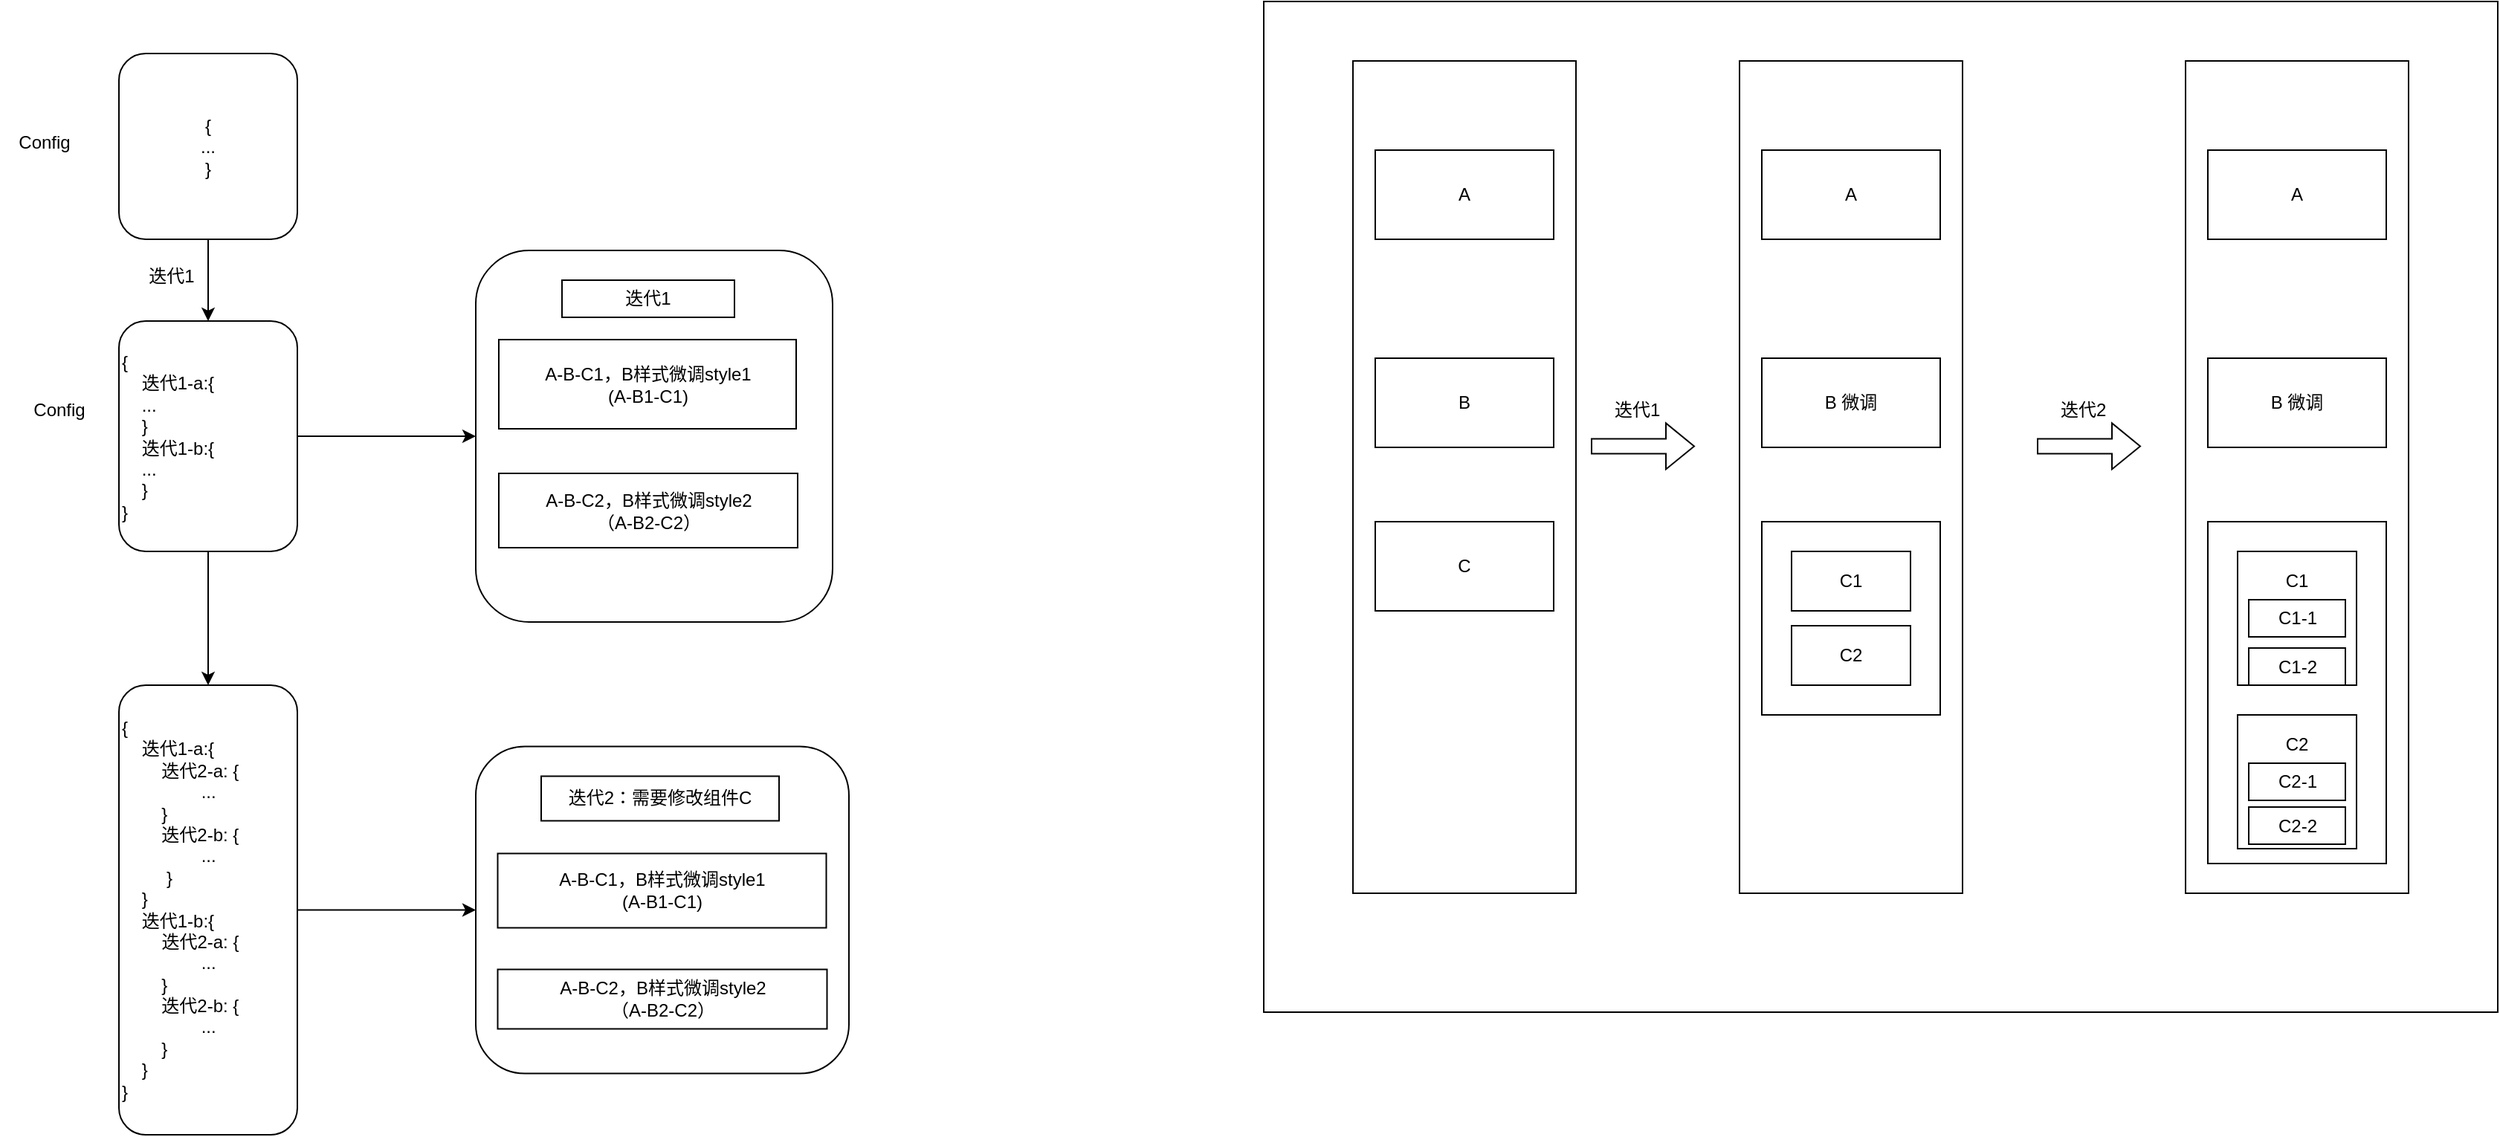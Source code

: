 <mxfile version="21.6.6" type="github">
  <diagram name="第 1 页" id="7eHQmDfcTHvjRCA1k7SG">
    <mxGraphModel dx="2486" dy="930" grid="1" gridSize="10" guides="1" tooltips="1" connect="1" arrows="1" fold="1" page="1" pageScale="1" pageWidth="827" pageHeight="1169" math="0" shadow="0">
      <root>
        <mxCell id="0" />
        <mxCell id="1" parent="0" />
        <mxCell id="NQyV9BDFHaZzxVcDOJKC-64" style="edgeStyle=orthogonalEdgeStyle;rounded=0;orthogonalLoop=1;jettySize=auto;html=1;entryX=0.5;entryY=0;entryDx=0;entryDy=0;" edge="1" parent="1" source="NQyV9BDFHaZzxVcDOJKC-2" target="NQyV9BDFHaZzxVcDOJKC-58">
          <mxGeometry relative="1" as="geometry" />
        </mxCell>
        <mxCell id="NQyV9BDFHaZzxVcDOJKC-2" value="{&lt;br&gt;...&lt;br&gt;}" style="rounded=1;whiteSpace=wrap;html=1;" vertex="1" parent="1">
          <mxGeometry x="10" y="65" width="120" height="125" as="geometry" />
        </mxCell>
        <mxCell id="NQyV9BDFHaZzxVcDOJKC-4" value="" style="rounded=1;whiteSpace=wrap;html=1;" vertex="1" parent="1">
          <mxGeometry x="250" y="197.5" width="240" height="250" as="geometry" />
        </mxCell>
        <mxCell id="NQyV9BDFHaZzxVcDOJKC-5" value="A-B-C1，B样式微调style1&lt;br&gt;(A-B1-C1)" style="rounded=0;whiteSpace=wrap;html=1;" vertex="1" parent="1">
          <mxGeometry x="265.5" y="257.5" width="200" height="60" as="geometry" />
        </mxCell>
        <mxCell id="NQyV9BDFHaZzxVcDOJKC-6" value="A-B-C2，B样式微调style2&lt;br&gt;（A-B2-C2）" style="rounded=0;whiteSpace=wrap;html=1;" vertex="1" parent="1">
          <mxGeometry x="265.5" y="347.5" width="201" height="50" as="geometry" />
        </mxCell>
        <mxCell id="NQyV9BDFHaZzxVcDOJKC-7" value="迭代1" style="rounded=0;whiteSpace=wrap;html=1;" vertex="1" parent="1">
          <mxGeometry x="308" y="217.5" width="116" height="25" as="geometry" />
        </mxCell>
        <mxCell id="NQyV9BDFHaZzxVcDOJKC-11" value="" style="rounded=1;whiteSpace=wrap;html=1;" vertex="1" parent="1">
          <mxGeometry x="250" y="531.25" width="251" height="220" as="geometry" />
        </mxCell>
        <mxCell id="NQyV9BDFHaZzxVcDOJKC-12" value="A-B-C1，B样式微调style1&lt;br&gt;(A-B1-C1)" style="rounded=0;whiteSpace=wrap;html=1;" vertex="1" parent="1">
          <mxGeometry x="264.75" y="603.25" width="221" height="50" as="geometry" />
        </mxCell>
        <mxCell id="NQyV9BDFHaZzxVcDOJKC-13" value="A-B-C2，B样式微调style2&lt;br&gt;（A-B2-C2）" style="rounded=0;whiteSpace=wrap;html=1;" vertex="1" parent="1">
          <mxGeometry x="264.75" y="681.25" width="221.5" height="40" as="geometry" />
        </mxCell>
        <mxCell id="NQyV9BDFHaZzxVcDOJKC-15" value="迭代2：需要修改组件C" style="rounded=0;whiteSpace=wrap;html=1;" vertex="1" parent="1">
          <mxGeometry x="294" y="551.25" width="160" height="30" as="geometry" />
        </mxCell>
        <mxCell id="NQyV9BDFHaZzxVcDOJKC-18" value="" style="rounded=0;whiteSpace=wrap;html=1;" vertex="1" parent="1">
          <mxGeometry x="780" y="30" width="830" height="680" as="geometry" />
        </mxCell>
        <mxCell id="NQyV9BDFHaZzxVcDOJKC-19" value="" style="rounded=0;whiteSpace=wrap;html=1;" vertex="1" parent="1">
          <mxGeometry x="840" y="70" width="150" height="560" as="geometry" />
        </mxCell>
        <mxCell id="NQyV9BDFHaZzxVcDOJKC-20" value="A" style="rounded=0;whiteSpace=wrap;html=1;" vertex="1" parent="1">
          <mxGeometry x="855" y="130" width="120" height="60" as="geometry" />
        </mxCell>
        <mxCell id="NQyV9BDFHaZzxVcDOJKC-21" value="B" style="rounded=0;whiteSpace=wrap;html=1;" vertex="1" parent="1">
          <mxGeometry x="855" y="270" width="120" height="60" as="geometry" />
        </mxCell>
        <mxCell id="NQyV9BDFHaZzxVcDOJKC-22" value="C" style="rounded=0;whiteSpace=wrap;html=1;" vertex="1" parent="1">
          <mxGeometry x="855" y="380" width="120" height="60" as="geometry" />
        </mxCell>
        <mxCell id="NQyV9BDFHaZzxVcDOJKC-25" value="" style="shape=flexArrow;endArrow=classic;html=1;rounded=0;" edge="1" parent="1">
          <mxGeometry width="50" height="50" relative="1" as="geometry">
            <mxPoint x="1000" y="329.2" as="sourcePoint" />
            <mxPoint x="1070" y="329.2" as="targetPoint" />
          </mxGeometry>
        </mxCell>
        <mxCell id="NQyV9BDFHaZzxVcDOJKC-26" value="" style="rounded=0;whiteSpace=wrap;html=1;" vertex="1" parent="1">
          <mxGeometry x="1100" y="70" width="150" height="560" as="geometry" />
        </mxCell>
        <mxCell id="NQyV9BDFHaZzxVcDOJKC-27" value="A" style="rounded=0;whiteSpace=wrap;html=1;" vertex="1" parent="1">
          <mxGeometry x="1115" y="130" width="120" height="60" as="geometry" />
        </mxCell>
        <mxCell id="NQyV9BDFHaZzxVcDOJKC-28" value="B 微调" style="rounded=0;whiteSpace=wrap;html=1;" vertex="1" parent="1">
          <mxGeometry x="1115" y="270" width="120" height="60" as="geometry" />
        </mxCell>
        <mxCell id="NQyV9BDFHaZzxVcDOJKC-29" value="" style="rounded=0;whiteSpace=wrap;html=1;" vertex="1" parent="1">
          <mxGeometry x="1115" y="380" width="120" height="130" as="geometry" />
        </mxCell>
        <mxCell id="NQyV9BDFHaZzxVcDOJKC-30" value="C1" style="rounded=0;whiteSpace=wrap;html=1;" vertex="1" parent="1">
          <mxGeometry x="1135" y="400" width="80" height="40" as="geometry" />
        </mxCell>
        <mxCell id="NQyV9BDFHaZzxVcDOJKC-31" value="C2" style="rounded=0;whiteSpace=wrap;html=1;" vertex="1" parent="1">
          <mxGeometry x="1135" y="450" width="80" height="40" as="geometry" />
        </mxCell>
        <mxCell id="NQyV9BDFHaZzxVcDOJKC-32" value="迭代1" style="text;strokeColor=none;fillColor=none;align=left;verticalAlign=middle;spacingLeft=4;spacingRight=4;overflow=hidden;points=[[0,0.5],[1,0.5]];portConstraint=eastwest;rotatable=0;whiteSpace=wrap;html=1;" vertex="1" parent="1">
          <mxGeometry x="1010" y="290" width="80" height="30" as="geometry" />
        </mxCell>
        <mxCell id="NQyV9BDFHaZzxVcDOJKC-42" value="" style="shape=flexArrow;endArrow=classic;html=1;rounded=0;" edge="1" parent="1">
          <mxGeometry width="50" height="50" relative="1" as="geometry">
            <mxPoint x="1300" y="329.2" as="sourcePoint" />
            <mxPoint x="1370" y="329.2" as="targetPoint" />
          </mxGeometry>
        </mxCell>
        <mxCell id="NQyV9BDFHaZzxVcDOJKC-43" value="" style="rounded=0;whiteSpace=wrap;html=1;" vertex="1" parent="1">
          <mxGeometry x="1400" y="70" width="150" height="560" as="geometry" />
        </mxCell>
        <mxCell id="NQyV9BDFHaZzxVcDOJKC-44" value="A" style="rounded=0;whiteSpace=wrap;html=1;" vertex="1" parent="1">
          <mxGeometry x="1415" y="130" width="120" height="60" as="geometry" />
        </mxCell>
        <mxCell id="NQyV9BDFHaZzxVcDOJKC-45" value="B 微调" style="rounded=0;whiteSpace=wrap;html=1;" vertex="1" parent="1">
          <mxGeometry x="1415" y="270" width="120" height="60" as="geometry" />
        </mxCell>
        <mxCell id="NQyV9BDFHaZzxVcDOJKC-46" value="" style="rounded=0;whiteSpace=wrap;html=1;" vertex="1" parent="1">
          <mxGeometry x="1415" y="380" width="120" height="230" as="geometry" />
        </mxCell>
        <mxCell id="NQyV9BDFHaZzxVcDOJKC-47" value="" style="rounded=0;whiteSpace=wrap;html=1;" vertex="1" parent="1">
          <mxGeometry x="1435" y="400" width="80" height="90" as="geometry" />
        </mxCell>
        <mxCell id="NQyV9BDFHaZzxVcDOJKC-48" value="" style="rounded=0;whiteSpace=wrap;html=1;" vertex="1" parent="1">
          <mxGeometry x="1435" y="510" width="80" height="90" as="geometry" />
        </mxCell>
        <mxCell id="NQyV9BDFHaZzxVcDOJKC-49" value="迭代2" style="text;strokeColor=none;fillColor=none;align=left;verticalAlign=middle;spacingLeft=4;spacingRight=4;overflow=hidden;points=[[0,0.5],[1,0.5]];portConstraint=eastwest;rotatable=0;whiteSpace=wrap;html=1;" vertex="1" parent="1">
          <mxGeometry x="1310" y="290" width="80" height="30" as="geometry" />
        </mxCell>
        <mxCell id="NQyV9BDFHaZzxVcDOJKC-50" value="C1" style="text;html=1;strokeColor=none;fillColor=none;align=center;verticalAlign=middle;whiteSpace=wrap;rounded=0;" vertex="1" parent="1">
          <mxGeometry x="1445" y="405" width="60" height="30" as="geometry" />
        </mxCell>
        <mxCell id="NQyV9BDFHaZzxVcDOJKC-51" value="C2" style="text;html=1;strokeColor=none;fillColor=none;align=center;verticalAlign=middle;whiteSpace=wrap;rounded=0;" vertex="1" parent="1">
          <mxGeometry x="1445" y="515" width="60" height="30" as="geometry" />
        </mxCell>
        <mxCell id="NQyV9BDFHaZzxVcDOJKC-52" value="C1-1" style="rounded=0;whiteSpace=wrap;html=1;" vertex="1" parent="1">
          <mxGeometry x="1442.5" y="432.5" width="65" height="25" as="geometry" />
        </mxCell>
        <mxCell id="NQyV9BDFHaZzxVcDOJKC-53" value="C2-1" style="rounded=0;whiteSpace=wrap;html=1;" vertex="1" parent="1">
          <mxGeometry x="1442.5" y="542.5" width="65" height="25" as="geometry" />
        </mxCell>
        <mxCell id="NQyV9BDFHaZzxVcDOJKC-54" value="C1-2" style="rounded=0;whiteSpace=wrap;html=1;" vertex="1" parent="1">
          <mxGeometry x="1442.5" y="465" width="65" height="25" as="geometry" />
        </mxCell>
        <mxCell id="NQyV9BDFHaZzxVcDOJKC-55" value="C2-2" style="rounded=0;whiteSpace=wrap;html=1;" vertex="1" parent="1">
          <mxGeometry x="1442.5" y="572" width="65" height="25" as="geometry" />
        </mxCell>
        <mxCell id="NQyV9BDFHaZzxVcDOJKC-57" value="Config" style="text;html=1;strokeColor=none;fillColor=none;align=center;verticalAlign=middle;whiteSpace=wrap;rounded=0;" vertex="1" parent="1">
          <mxGeometry x="-70" y="110" width="60" height="30" as="geometry" />
        </mxCell>
        <mxCell id="NQyV9BDFHaZzxVcDOJKC-68" style="edgeStyle=orthogonalEdgeStyle;rounded=0;orthogonalLoop=1;jettySize=auto;html=1;exitX=1;exitY=0.5;exitDx=0;exitDy=0;entryX=0;entryY=0.5;entryDx=0;entryDy=0;" edge="1" parent="1" source="NQyV9BDFHaZzxVcDOJKC-58" target="NQyV9BDFHaZzxVcDOJKC-4">
          <mxGeometry relative="1" as="geometry" />
        </mxCell>
        <mxCell id="NQyV9BDFHaZzxVcDOJKC-70" style="edgeStyle=orthogonalEdgeStyle;rounded=0;orthogonalLoop=1;jettySize=auto;html=1;entryX=0.5;entryY=0;entryDx=0;entryDy=0;" edge="1" parent="1" source="NQyV9BDFHaZzxVcDOJKC-58" target="NQyV9BDFHaZzxVcDOJKC-69">
          <mxGeometry relative="1" as="geometry" />
        </mxCell>
        <mxCell id="NQyV9BDFHaZzxVcDOJKC-58" value="{&lt;br style=&quot;border-color: var(--border-color);&quot;&gt;&lt;span style=&quot;border-color: var(--border-color);&quot;&gt;&lt;span style=&quot;white-space: pre;&quot;&gt;&amp;nbsp;&amp;nbsp;&amp;nbsp;&amp;nbsp;&lt;/span&gt;&lt;/span&gt;&lt;span style=&quot;&quot;&gt;迭代1-a:{&lt;/span&gt;&lt;br style=&quot;border-color: var(--border-color);&quot;&gt;&lt;span style=&quot;border-color: var(--border-color);&quot;&gt;&lt;span style=&quot;white-space: pre;&quot;&gt;&amp;nbsp;&amp;nbsp;&amp;nbsp;&amp;nbsp;&lt;/span&gt;&lt;/span&gt;&lt;span style=&quot;&quot;&gt;...&lt;/span&gt;&lt;br style=&quot;border-color: var(--border-color);&quot;&gt;&lt;span style=&quot;border-color: var(--border-color);&quot;&gt;&lt;span style=&quot;white-space: pre;&quot;&gt;&amp;nbsp;&amp;nbsp;&amp;nbsp;&amp;nbsp;&lt;/span&gt;&lt;/span&gt;&lt;span style=&quot;&quot;&gt;}&lt;/span&gt;&lt;br style=&quot;border-color: var(--border-color);&quot;&gt;&lt;span style=&quot;border-color: var(--border-color);&quot;&gt;&lt;span style=&quot;white-space: pre;&quot;&gt;&amp;nbsp;&amp;nbsp;&amp;nbsp;&amp;nbsp;&lt;/span&gt;&lt;/span&gt;&lt;span style=&quot;&quot;&gt;迭代1-b:{&lt;/span&gt;&lt;br style=&quot;border-color: var(--border-color);&quot;&gt;&lt;span style=&quot;border-color: var(--border-color);&quot;&gt;&lt;span style=&quot;white-space: pre;&quot;&gt;&amp;nbsp;&amp;nbsp;&amp;nbsp;&amp;nbsp;&lt;/span&gt;&lt;/span&gt;&lt;span style=&quot;&quot;&gt;...&lt;/span&gt;&lt;br style=&quot;border-color: var(--border-color);&quot;&gt;&lt;span style=&quot;border-color: var(--border-color);&quot;&gt;&lt;span style=&quot;white-space: pre;&quot;&gt;&amp;nbsp;&amp;nbsp;&amp;nbsp;&amp;nbsp;&lt;/span&gt;&lt;/span&gt;&lt;span style=&quot;&quot;&gt;}&lt;/span&gt;&lt;br style=&quot;border-color: var(--border-color);&quot;&gt;&lt;div style=&quot;&quot;&gt;&lt;span style=&quot;background-color: initial;&quot;&gt;}&lt;/span&gt;&lt;/div&gt;" style="rounded=1;whiteSpace=wrap;html=1;align=left;" vertex="1" parent="1">
          <mxGeometry x="10" y="245" width="120" height="155" as="geometry" />
        </mxCell>
        <mxCell id="NQyV9BDFHaZzxVcDOJKC-59" value="Config" style="text;html=1;strokeColor=none;fillColor=none;align=center;verticalAlign=middle;whiteSpace=wrap;rounded=0;" vertex="1" parent="1">
          <mxGeometry x="-60" y="290" width="60" height="30" as="geometry" />
        </mxCell>
        <mxCell id="NQyV9BDFHaZzxVcDOJKC-66" value="迭代1" style="text;html=1;align=center;verticalAlign=middle;resizable=0;points=[];autosize=1;strokeColor=none;fillColor=none;" vertex="1" parent="1">
          <mxGeometry x="20" y="200" width="50" height="30" as="geometry" />
        </mxCell>
        <mxCell id="NQyV9BDFHaZzxVcDOJKC-71" style="edgeStyle=orthogonalEdgeStyle;rounded=0;orthogonalLoop=1;jettySize=auto;html=1;entryX=0;entryY=0.5;entryDx=0;entryDy=0;" edge="1" parent="1" source="NQyV9BDFHaZzxVcDOJKC-69" target="NQyV9BDFHaZzxVcDOJKC-11">
          <mxGeometry relative="1" as="geometry" />
        </mxCell>
        <mxCell id="NQyV9BDFHaZzxVcDOJKC-69" value="{&lt;br style=&quot;border-color: var(--border-color);&quot;&gt;&lt;span style=&quot;border-color: var(--border-color);&quot;&gt;&lt;span style=&quot;&quot;&gt;&amp;nbsp;&amp;nbsp;&amp;nbsp;&amp;nbsp;&lt;/span&gt;&lt;/span&gt;&lt;span style=&quot;&quot;&gt;迭代1-a:{&lt;br&gt;&lt;/span&gt;&lt;span style=&quot;background-color: initial;&quot;&gt;&lt;span style=&quot;white-space: pre;&quot;&gt;&#x9;&lt;/span&gt;迭代2-a: {&lt;br&gt;&lt;/span&gt;&lt;span style=&quot;background-color: initial;&quot;&gt;&lt;span style=&quot;white-space: pre;&quot;&gt;&#x9;&lt;/span&gt;&lt;span style=&quot;white-space: pre;&quot;&gt;&#x9;&lt;/span&gt;...&lt;br&gt;&lt;/span&gt;&lt;span style=&quot;background-color: initial;&quot;&gt;&lt;span style=&quot;white-space: pre;&quot;&gt;&#x9;&lt;/span&gt;}&lt;br&gt;&lt;/span&gt;&lt;span style=&quot;background-color: initial;&quot;&gt;&lt;span style=&quot;white-space: pre;&quot;&gt;&#x9;&lt;/span&gt;迭代2-b: {&lt;br&gt;&lt;/span&gt;&lt;span style=&quot;background-color: initial; border-color: var(--border-color);&quot;&gt;&amp;nbsp; &amp;nbsp;&amp;nbsp;&lt;span style=&quot;white-space: pre;&quot;&gt;&#x9;&lt;/span&gt;&lt;span style=&quot;white-space: pre;&quot;&gt;&#x9;&lt;/span&gt;&lt;/span&gt;&lt;span style=&quot;background-color: initial;&quot;&gt;...&lt;br&gt;&lt;/span&gt;&lt;span style=&quot;background-color: initial; border-color: var(--border-color);&quot;&gt;&lt;span style=&quot;white-space: pre;&quot;&gt;&#x9;&lt;/span&gt;&amp;nbsp;&lt;/span&gt;&lt;span style=&quot;background-color: initial;&quot;&gt;}&lt;/span&gt;&lt;span style=&quot;background-color: initial;&quot;&gt;&lt;br&gt;&lt;/span&gt;&lt;blockquote style=&quot;margin: 0 0 0 40px; border: none; padding: 0px;&quot;&gt;&lt;/blockquote&gt;&lt;span style=&quot;&quot;&gt;&lt;/span&gt;&lt;span style=&quot;border-color: var(--border-color);&quot;&gt;&lt;span style=&quot;&quot;&gt;&amp;nbsp;&amp;nbsp;&amp;nbsp;&amp;nbsp;&lt;/span&gt;&lt;/span&gt;&lt;span style=&quot;&quot;&gt;}&lt;/span&gt;&lt;br style=&quot;border-color: var(--border-color);&quot;&gt;&lt;span style=&quot;border-color: var(--border-color);&quot;&gt;&lt;span style=&quot;&quot;&gt;&amp;nbsp;&amp;nbsp;&amp;nbsp;&amp;nbsp;&lt;/span&gt;&lt;/span&gt;&lt;span style=&quot;&quot;&gt;迭代1-b:{&lt;/span&gt;&lt;br style=&quot;border-color: var(--border-color);&quot;&gt;&lt;span style=&quot;border-color: var(--border-color);&quot;&gt;&lt;span style=&quot;&quot;&gt;&amp;nbsp;&amp;nbsp;&amp;nbsp;&amp;nbsp;&lt;span style=&quot;&quot;&gt;&lt;span style=&quot;&quot;&gt;&amp;nbsp;&amp;nbsp;&amp;nbsp;&amp;nbsp;&lt;/span&gt;&lt;/span&gt;迭代2-a: {&lt;br&gt;&lt;span style=&quot;&quot;&gt;&lt;span style=&quot;&quot;&gt;&amp;nbsp;&amp;nbsp;&amp;nbsp;&amp;nbsp;&lt;span style=&quot;white-space: pre;&quot;&gt;&#x9;&lt;/span&gt;&lt;span style=&quot;white-space: pre;&quot;&gt;&#x9;&lt;/span&gt;&lt;/span&gt;&lt;/span&gt;...&lt;br&gt;&lt;span style=&quot;&quot;&gt;&lt;span style=&quot;&quot;&gt;&amp;nbsp;&amp;nbsp;&amp;nbsp;&amp;nbsp;&lt;span style=&quot;white-space: pre;&quot;&gt;&#x9;&lt;/span&gt;&lt;/span&gt;&lt;/span&gt;}&lt;br&gt;&lt;/span&gt;&lt;/span&gt;&lt;span style=&quot;white-space: pre;&quot;&gt;&#x9;&lt;/span&gt;迭代2-b: {&lt;br style=&quot;border-color: var(--border-color);&quot;&gt;&amp;nbsp;&amp;nbsp;&amp;nbsp;&amp;nbsp;&lt;span style=&quot;white-space: pre;&quot;&gt;&#x9;&lt;/span&gt;&lt;span style=&quot;white-space: pre;&quot;&gt;&#x9;&lt;/span&gt;...&lt;br style=&quot;border-color: var(--border-color);&quot;&gt;&lt;span style=&quot;border-color: var(--border-color);&quot;&gt;&amp;nbsp;&amp;nbsp;&amp;nbsp;&amp;nbsp;&lt;span style=&quot;white-space: pre;&quot;&gt;&#x9;&lt;/span&gt;&lt;/span&gt;}&lt;br style=&quot;border-color: var(--border-color);&quot;&gt;&lt;span style=&quot;border-color: var(--border-color);&quot;&gt;&lt;span style=&quot;&quot;&gt;&amp;nbsp;&amp;nbsp;&amp;nbsp;&amp;nbsp;&lt;/span&gt;&lt;/span&gt;&lt;span style=&quot;&quot;&gt;}&lt;/span&gt;&lt;br style=&quot;border-color: var(--border-color);&quot;&gt;&lt;div style=&quot;&quot;&gt;&lt;span style=&quot;background-color: initial;&quot;&gt;}&lt;/span&gt;&lt;/div&gt;" style="rounded=1;whiteSpace=wrap;html=1;align=left;" vertex="1" parent="1">
          <mxGeometry x="10" y="490" width="120" height="302.5" as="geometry" />
        </mxCell>
      </root>
    </mxGraphModel>
  </diagram>
</mxfile>
